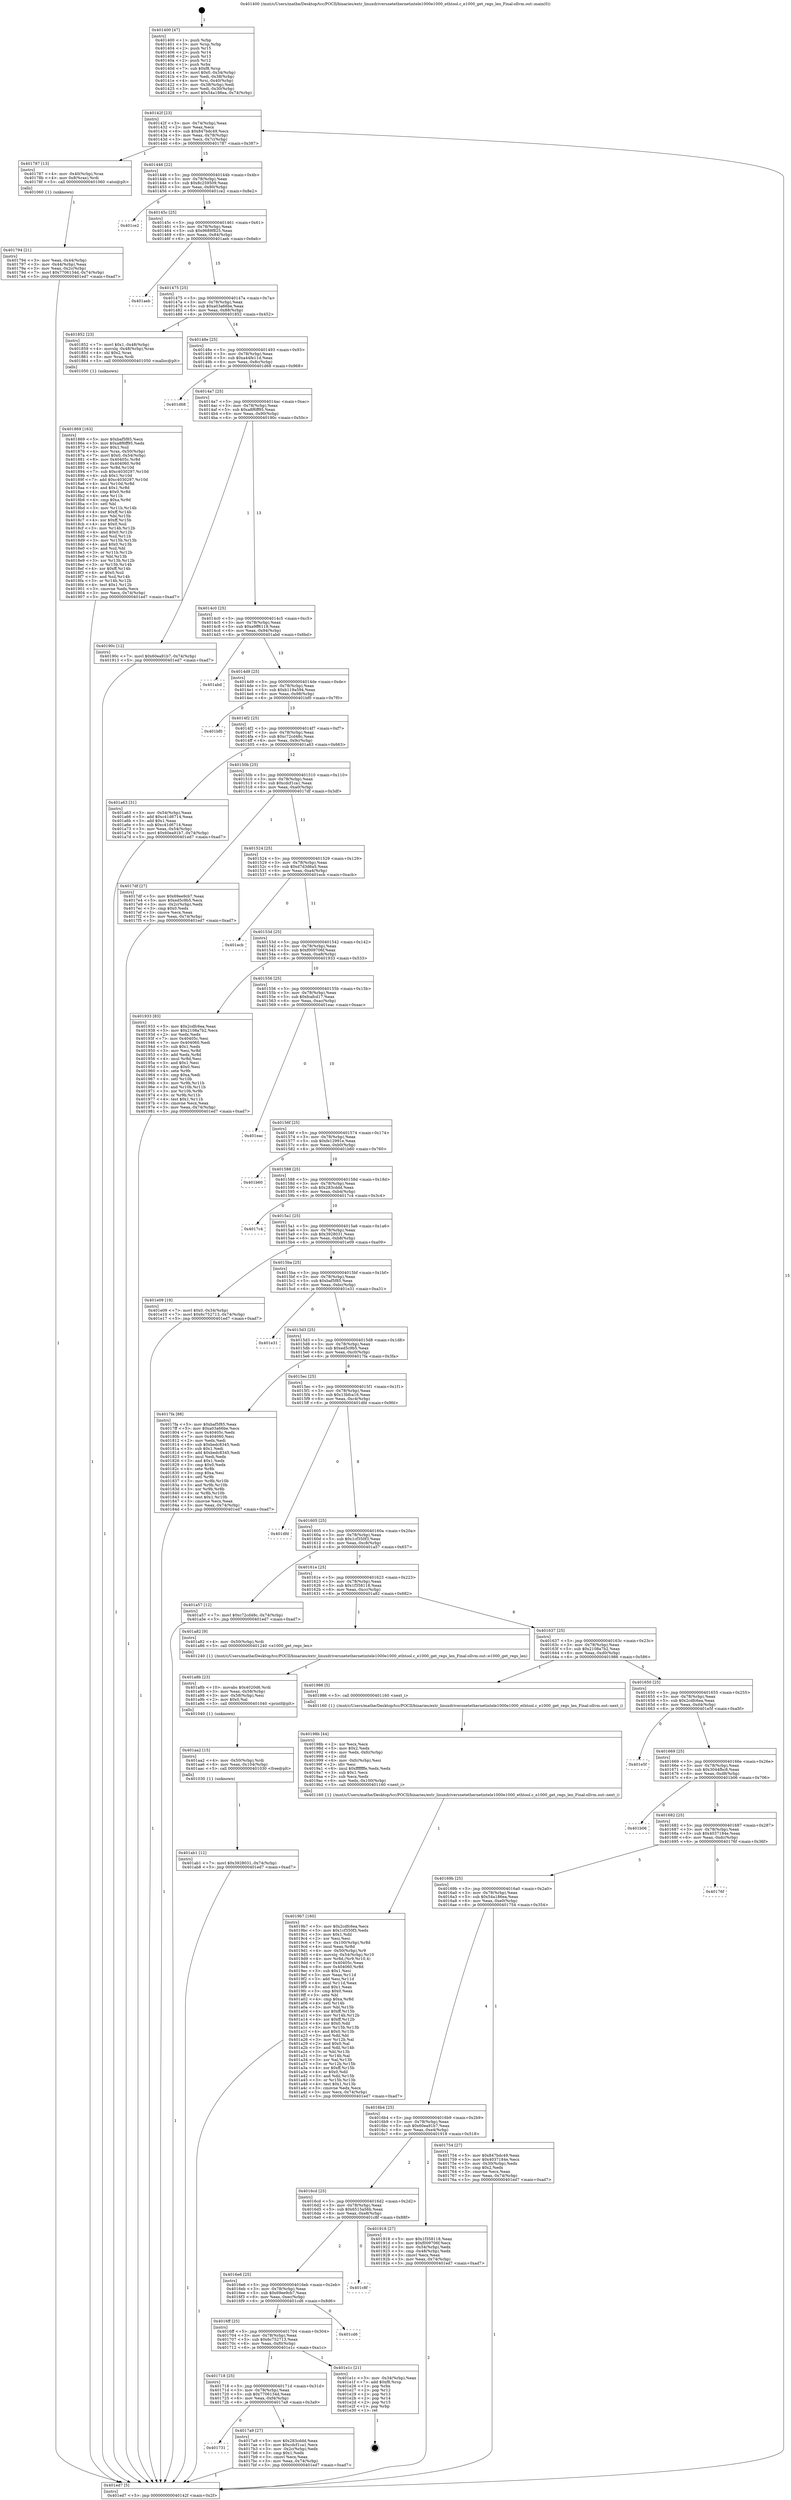 digraph "0x401400" {
  label = "0x401400 (/mnt/c/Users/mathe/Desktop/tcc/POCII/binaries/extr_linuxdriversnetethernetintele1000e1000_ethtool.c_e1000_get_regs_len_Final-ollvm.out::main(0))"
  labelloc = "t"
  node[shape=record]

  Entry [label="",width=0.3,height=0.3,shape=circle,fillcolor=black,style=filled]
  "0x40142f" [label="{
     0x40142f [23]\l
     | [instrs]\l
     &nbsp;&nbsp;0x40142f \<+3\>: mov -0x74(%rbp),%eax\l
     &nbsp;&nbsp;0x401432 \<+2\>: mov %eax,%ecx\l
     &nbsp;&nbsp;0x401434 \<+6\>: sub $0x847bdc49,%ecx\l
     &nbsp;&nbsp;0x40143a \<+3\>: mov %eax,-0x78(%rbp)\l
     &nbsp;&nbsp;0x40143d \<+3\>: mov %ecx,-0x7c(%rbp)\l
     &nbsp;&nbsp;0x401440 \<+6\>: je 0000000000401787 \<main+0x387\>\l
  }"]
  "0x401787" [label="{
     0x401787 [13]\l
     | [instrs]\l
     &nbsp;&nbsp;0x401787 \<+4\>: mov -0x40(%rbp),%rax\l
     &nbsp;&nbsp;0x40178b \<+4\>: mov 0x8(%rax),%rdi\l
     &nbsp;&nbsp;0x40178f \<+5\>: call 0000000000401060 \<atoi@plt\>\l
     | [calls]\l
     &nbsp;&nbsp;0x401060 \{1\} (unknown)\l
  }"]
  "0x401446" [label="{
     0x401446 [22]\l
     | [instrs]\l
     &nbsp;&nbsp;0x401446 \<+5\>: jmp 000000000040144b \<main+0x4b\>\l
     &nbsp;&nbsp;0x40144b \<+3\>: mov -0x78(%rbp),%eax\l
     &nbsp;&nbsp;0x40144e \<+5\>: sub $0x8c259509,%eax\l
     &nbsp;&nbsp;0x401453 \<+3\>: mov %eax,-0x80(%rbp)\l
     &nbsp;&nbsp;0x401456 \<+6\>: je 0000000000401ce2 \<main+0x8e2\>\l
  }"]
  Exit [label="",width=0.3,height=0.3,shape=circle,fillcolor=black,style=filled,peripheries=2]
  "0x401ce2" [label="{
     0x401ce2\l
  }", style=dashed]
  "0x40145c" [label="{
     0x40145c [25]\l
     | [instrs]\l
     &nbsp;&nbsp;0x40145c \<+5\>: jmp 0000000000401461 \<main+0x61\>\l
     &nbsp;&nbsp;0x401461 \<+3\>: mov -0x78(%rbp),%eax\l
     &nbsp;&nbsp;0x401464 \<+5\>: sub $0x9689f825,%eax\l
     &nbsp;&nbsp;0x401469 \<+6\>: mov %eax,-0x84(%rbp)\l
     &nbsp;&nbsp;0x40146f \<+6\>: je 0000000000401aeb \<main+0x6eb\>\l
  }"]
  "0x401ab1" [label="{
     0x401ab1 [12]\l
     | [instrs]\l
     &nbsp;&nbsp;0x401ab1 \<+7\>: movl $0x3928031,-0x74(%rbp)\l
     &nbsp;&nbsp;0x401ab8 \<+5\>: jmp 0000000000401ed7 \<main+0xad7\>\l
  }"]
  "0x401aeb" [label="{
     0x401aeb\l
  }", style=dashed]
  "0x401475" [label="{
     0x401475 [25]\l
     | [instrs]\l
     &nbsp;&nbsp;0x401475 \<+5\>: jmp 000000000040147a \<main+0x7a\>\l
     &nbsp;&nbsp;0x40147a \<+3\>: mov -0x78(%rbp),%eax\l
     &nbsp;&nbsp;0x40147d \<+5\>: sub $0xa03a66be,%eax\l
     &nbsp;&nbsp;0x401482 \<+6\>: mov %eax,-0x88(%rbp)\l
     &nbsp;&nbsp;0x401488 \<+6\>: je 0000000000401852 \<main+0x452\>\l
  }"]
  "0x401aa2" [label="{
     0x401aa2 [15]\l
     | [instrs]\l
     &nbsp;&nbsp;0x401aa2 \<+4\>: mov -0x50(%rbp),%rdi\l
     &nbsp;&nbsp;0x401aa6 \<+6\>: mov %eax,-0x104(%rbp)\l
     &nbsp;&nbsp;0x401aac \<+5\>: call 0000000000401030 \<free@plt\>\l
     | [calls]\l
     &nbsp;&nbsp;0x401030 \{1\} (unknown)\l
  }"]
  "0x401852" [label="{
     0x401852 [23]\l
     | [instrs]\l
     &nbsp;&nbsp;0x401852 \<+7\>: movl $0x1,-0x48(%rbp)\l
     &nbsp;&nbsp;0x401859 \<+4\>: movslq -0x48(%rbp),%rax\l
     &nbsp;&nbsp;0x40185d \<+4\>: shl $0x2,%rax\l
     &nbsp;&nbsp;0x401861 \<+3\>: mov %rax,%rdi\l
     &nbsp;&nbsp;0x401864 \<+5\>: call 0000000000401050 \<malloc@plt\>\l
     | [calls]\l
     &nbsp;&nbsp;0x401050 \{1\} (unknown)\l
  }"]
  "0x40148e" [label="{
     0x40148e [25]\l
     | [instrs]\l
     &nbsp;&nbsp;0x40148e \<+5\>: jmp 0000000000401493 \<main+0x93\>\l
     &nbsp;&nbsp;0x401493 \<+3\>: mov -0x78(%rbp),%eax\l
     &nbsp;&nbsp;0x401496 \<+5\>: sub $0xa44fe11d,%eax\l
     &nbsp;&nbsp;0x40149b \<+6\>: mov %eax,-0x8c(%rbp)\l
     &nbsp;&nbsp;0x4014a1 \<+6\>: je 0000000000401d68 \<main+0x968\>\l
  }"]
  "0x401a8b" [label="{
     0x401a8b [23]\l
     | [instrs]\l
     &nbsp;&nbsp;0x401a8b \<+10\>: movabs $0x4020d6,%rdi\l
     &nbsp;&nbsp;0x401a95 \<+3\>: mov %eax,-0x58(%rbp)\l
     &nbsp;&nbsp;0x401a98 \<+3\>: mov -0x58(%rbp),%esi\l
     &nbsp;&nbsp;0x401a9b \<+2\>: mov $0x0,%al\l
     &nbsp;&nbsp;0x401a9d \<+5\>: call 0000000000401040 \<printf@plt\>\l
     | [calls]\l
     &nbsp;&nbsp;0x401040 \{1\} (unknown)\l
  }"]
  "0x401d68" [label="{
     0x401d68\l
  }", style=dashed]
  "0x4014a7" [label="{
     0x4014a7 [25]\l
     | [instrs]\l
     &nbsp;&nbsp;0x4014a7 \<+5\>: jmp 00000000004014ac \<main+0xac\>\l
     &nbsp;&nbsp;0x4014ac \<+3\>: mov -0x78(%rbp),%eax\l
     &nbsp;&nbsp;0x4014af \<+5\>: sub $0xa8f6ff95,%eax\l
     &nbsp;&nbsp;0x4014b4 \<+6\>: mov %eax,-0x90(%rbp)\l
     &nbsp;&nbsp;0x4014ba \<+6\>: je 000000000040190c \<main+0x50c\>\l
  }"]
  "0x4019b7" [label="{
     0x4019b7 [160]\l
     | [instrs]\l
     &nbsp;&nbsp;0x4019b7 \<+5\>: mov $0x2cdfc6ea,%ecx\l
     &nbsp;&nbsp;0x4019bc \<+5\>: mov $0x1cf350f3,%edx\l
     &nbsp;&nbsp;0x4019c1 \<+3\>: mov $0x1,%dil\l
     &nbsp;&nbsp;0x4019c4 \<+2\>: xor %esi,%esi\l
     &nbsp;&nbsp;0x4019c6 \<+7\>: mov -0x100(%rbp),%r8d\l
     &nbsp;&nbsp;0x4019cd \<+4\>: imul %eax,%r8d\l
     &nbsp;&nbsp;0x4019d1 \<+4\>: mov -0x50(%rbp),%r9\l
     &nbsp;&nbsp;0x4019d5 \<+4\>: movslq -0x54(%rbp),%r10\l
     &nbsp;&nbsp;0x4019d9 \<+4\>: mov %r8d,(%r9,%r10,4)\l
     &nbsp;&nbsp;0x4019dd \<+7\>: mov 0x40405c,%eax\l
     &nbsp;&nbsp;0x4019e4 \<+8\>: mov 0x404060,%r8d\l
     &nbsp;&nbsp;0x4019ec \<+3\>: sub $0x1,%esi\l
     &nbsp;&nbsp;0x4019ef \<+3\>: mov %eax,%r11d\l
     &nbsp;&nbsp;0x4019f2 \<+3\>: add %esi,%r11d\l
     &nbsp;&nbsp;0x4019f5 \<+4\>: imul %r11d,%eax\l
     &nbsp;&nbsp;0x4019f9 \<+3\>: and $0x1,%eax\l
     &nbsp;&nbsp;0x4019fc \<+3\>: cmp $0x0,%eax\l
     &nbsp;&nbsp;0x4019ff \<+3\>: sete %bl\l
     &nbsp;&nbsp;0x401a02 \<+4\>: cmp $0xa,%r8d\l
     &nbsp;&nbsp;0x401a06 \<+4\>: setl %r14b\l
     &nbsp;&nbsp;0x401a0a \<+3\>: mov %bl,%r15b\l
     &nbsp;&nbsp;0x401a0d \<+4\>: xor $0xff,%r15b\l
     &nbsp;&nbsp;0x401a11 \<+3\>: mov %r14b,%r12b\l
     &nbsp;&nbsp;0x401a14 \<+4\>: xor $0xff,%r12b\l
     &nbsp;&nbsp;0x401a18 \<+4\>: xor $0x0,%dil\l
     &nbsp;&nbsp;0x401a1c \<+3\>: mov %r15b,%r13b\l
     &nbsp;&nbsp;0x401a1f \<+4\>: and $0x0,%r13b\l
     &nbsp;&nbsp;0x401a23 \<+3\>: and %dil,%bl\l
     &nbsp;&nbsp;0x401a26 \<+3\>: mov %r12b,%al\l
     &nbsp;&nbsp;0x401a29 \<+2\>: and $0x0,%al\l
     &nbsp;&nbsp;0x401a2b \<+3\>: and %dil,%r14b\l
     &nbsp;&nbsp;0x401a2e \<+3\>: or %bl,%r13b\l
     &nbsp;&nbsp;0x401a31 \<+3\>: or %r14b,%al\l
     &nbsp;&nbsp;0x401a34 \<+3\>: xor %al,%r13b\l
     &nbsp;&nbsp;0x401a37 \<+3\>: or %r12b,%r15b\l
     &nbsp;&nbsp;0x401a3a \<+4\>: xor $0xff,%r15b\l
     &nbsp;&nbsp;0x401a3e \<+4\>: or $0x0,%dil\l
     &nbsp;&nbsp;0x401a42 \<+3\>: and %dil,%r15b\l
     &nbsp;&nbsp;0x401a45 \<+3\>: or %r15b,%r13b\l
     &nbsp;&nbsp;0x401a48 \<+4\>: test $0x1,%r13b\l
     &nbsp;&nbsp;0x401a4c \<+3\>: cmovne %edx,%ecx\l
     &nbsp;&nbsp;0x401a4f \<+3\>: mov %ecx,-0x74(%rbp)\l
     &nbsp;&nbsp;0x401a52 \<+5\>: jmp 0000000000401ed7 \<main+0xad7\>\l
  }"]
  "0x40190c" [label="{
     0x40190c [12]\l
     | [instrs]\l
     &nbsp;&nbsp;0x40190c \<+7\>: movl $0x60ea91b7,-0x74(%rbp)\l
     &nbsp;&nbsp;0x401913 \<+5\>: jmp 0000000000401ed7 \<main+0xad7\>\l
  }"]
  "0x4014c0" [label="{
     0x4014c0 [25]\l
     | [instrs]\l
     &nbsp;&nbsp;0x4014c0 \<+5\>: jmp 00000000004014c5 \<main+0xc5\>\l
     &nbsp;&nbsp;0x4014c5 \<+3\>: mov -0x78(%rbp),%eax\l
     &nbsp;&nbsp;0x4014c8 \<+5\>: sub $0xa9ff6118,%eax\l
     &nbsp;&nbsp;0x4014cd \<+6\>: mov %eax,-0x94(%rbp)\l
     &nbsp;&nbsp;0x4014d3 \<+6\>: je 0000000000401abd \<main+0x6bd\>\l
  }"]
  "0x40198b" [label="{
     0x40198b [44]\l
     | [instrs]\l
     &nbsp;&nbsp;0x40198b \<+2\>: xor %ecx,%ecx\l
     &nbsp;&nbsp;0x40198d \<+5\>: mov $0x2,%edx\l
     &nbsp;&nbsp;0x401992 \<+6\>: mov %edx,-0xfc(%rbp)\l
     &nbsp;&nbsp;0x401998 \<+1\>: cltd\l
     &nbsp;&nbsp;0x401999 \<+6\>: mov -0xfc(%rbp),%esi\l
     &nbsp;&nbsp;0x40199f \<+2\>: idiv %esi\l
     &nbsp;&nbsp;0x4019a1 \<+6\>: imul $0xfffffffe,%edx,%edx\l
     &nbsp;&nbsp;0x4019a7 \<+3\>: sub $0x1,%ecx\l
     &nbsp;&nbsp;0x4019aa \<+2\>: sub %ecx,%edx\l
     &nbsp;&nbsp;0x4019ac \<+6\>: mov %edx,-0x100(%rbp)\l
     &nbsp;&nbsp;0x4019b2 \<+5\>: call 0000000000401160 \<next_i\>\l
     | [calls]\l
     &nbsp;&nbsp;0x401160 \{1\} (/mnt/c/Users/mathe/Desktop/tcc/POCII/binaries/extr_linuxdriversnetethernetintele1000e1000_ethtool.c_e1000_get_regs_len_Final-ollvm.out::next_i)\l
  }"]
  "0x401abd" [label="{
     0x401abd\l
  }", style=dashed]
  "0x4014d9" [label="{
     0x4014d9 [25]\l
     | [instrs]\l
     &nbsp;&nbsp;0x4014d9 \<+5\>: jmp 00000000004014de \<main+0xde\>\l
     &nbsp;&nbsp;0x4014de \<+3\>: mov -0x78(%rbp),%eax\l
     &nbsp;&nbsp;0x4014e1 \<+5\>: sub $0xb119a594,%eax\l
     &nbsp;&nbsp;0x4014e6 \<+6\>: mov %eax,-0x98(%rbp)\l
     &nbsp;&nbsp;0x4014ec \<+6\>: je 0000000000401bf0 \<main+0x7f0\>\l
  }"]
  "0x401869" [label="{
     0x401869 [163]\l
     | [instrs]\l
     &nbsp;&nbsp;0x401869 \<+5\>: mov $0xbaf5f85,%ecx\l
     &nbsp;&nbsp;0x40186e \<+5\>: mov $0xa8f6ff95,%edx\l
     &nbsp;&nbsp;0x401873 \<+3\>: mov $0x1,%sil\l
     &nbsp;&nbsp;0x401876 \<+4\>: mov %rax,-0x50(%rbp)\l
     &nbsp;&nbsp;0x40187a \<+7\>: movl $0x0,-0x54(%rbp)\l
     &nbsp;&nbsp;0x401881 \<+8\>: mov 0x40405c,%r8d\l
     &nbsp;&nbsp;0x401889 \<+8\>: mov 0x404060,%r9d\l
     &nbsp;&nbsp;0x401891 \<+3\>: mov %r8d,%r10d\l
     &nbsp;&nbsp;0x401894 \<+7\>: sub $0xc4030297,%r10d\l
     &nbsp;&nbsp;0x40189b \<+4\>: sub $0x1,%r10d\l
     &nbsp;&nbsp;0x40189f \<+7\>: add $0xc4030297,%r10d\l
     &nbsp;&nbsp;0x4018a6 \<+4\>: imul %r10d,%r8d\l
     &nbsp;&nbsp;0x4018aa \<+4\>: and $0x1,%r8d\l
     &nbsp;&nbsp;0x4018ae \<+4\>: cmp $0x0,%r8d\l
     &nbsp;&nbsp;0x4018b2 \<+4\>: sete %r11b\l
     &nbsp;&nbsp;0x4018b6 \<+4\>: cmp $0xa,%r9d\l
     &nbsp;&nbsp;0x4018ba \<+3\>: setl %bl\l
     &nbsp;&nbsp;0x4018bd \<+3\>: mov %r11b,%r14b\l
     &nbsp;&nbsp;0x4018c0 \<+4\>: xor $0xff,%r14b\l
     &nbsp;&nbsp;0x4018c4 \<+3\>: mov %bl,%r15b\l
     &nbsp;&nbsp;0x4018c7 \<+4\>: xor $0xff,%r15b\l
     &nbsp;&nbsp;0x4018cb \<+4\>: xor $0x0,%sil\l
     &nbsp;&nbsp;0x4018cf \<+3\>: mov %r14b,%r12b\l
     &nbsp;&nbsp;0x4018d2 \<+4\>: and $0x0,%r12b\l
     &nbsp;&nbsp;0x4018d6 \<+3\>: and %sil,%r11b\l
     &nbsp;&nbsp;0x4018d9 \<+3\>: mov %r15b,%r13b\l
     &nbsp;&nbsp;0x4018dc \<+4\>: and $0x0,%r13b\l
     &nbsp;&nbsp;0x4018e0 \<+3\>: and %sil,%bl\l
     &nbsp;&nbsp;0x4018e3 \<+3\>: or %r11b,%r12b\l
     &nbsp;&nbsp;0x4018e6 \<+3\>: or %bl,%r13b\l
     &nbsp;&nbsp;0x4018e9 \<+3\>: xor %r13b,%r12b\l
     &nbsp;&nbsp;0x4018ec \<+3\>: or %r15b,%r14b\l
     &nbsp;&nbsp;0x4018ef \<+4\>: xor $0xff,%r14b\l
     &nbsp;&nbsp;0x4018f3 \<+4\>: or $0x0,%sil\l
     &nbsp;&nbsp;0x4018f7 \<+3\>: and %sil,%r14b\l
     &nbsp;&nbsp;0x4018fa \<+3\>: or %r14b,%r12b\l
     &nbsp;&nbsp;0x4018fd \<+4\>: test $0x1,%r12b\l
     &nbsp;&nbsp;0x401901 \<+3\>: cmovne %edx,%ecx\l
     &nbsp;&nbsp;0x401904 \<+3\>: mov %ecx,-0x74(%rbp)\l
     &nbsp;&nbsp;0x401907 \<+5\>: jmp 0000000000401ed7 \<main+0xad7\>\l
  }"]
  "0x401bf0" [label="{
     0x401bf0\l
  }", style=dashed]
  "0x4014f2" [label="{
     0x4014f2 [25]\l
     | [instrs]\l
     &nbsp;&nbsp;0x4014f2 \<+5\>: jmp 00000000004014f7 \<main+0xf7\>\l
     &nbsp;&nbsp;0x4014f7 \<+3\>: mov -0x78(%rbp),%eax\l
     &nbsp;&nbsp;0x4014fa \<+5\>: sub $0xc72cd48c,%eax\l
     &nbsp;&nbsp;0x4014ff \<+6\>: mov %eax,-0x9c(%rbp)\l
     &nbsp;&nbsp;0x401505 \<+6\>: je 0000000000401a63 \<main+0x663\>\l
  }"]
  "0x401731" [label="{
     0x401731\l
  }", style=dashed]
  "0x401a63" [label="{
     0x401a63 [31]\l
     | [instrs]\l
     &nbsp;&nbsp;0x401a63 \<+3\>: mov -0x54(%rbp),%eax\l
     &nbsp;&nbsp;0x401a66 \<+5\>: add $0xc41d6714,%eax\l
     &nbsp;&nbsp;0x401a6b \<+3\>: add $0x1,%eax\l
     &nbsp;&nbsp;0x401a6e \<+5\>: sub $0xc41d6714,%eax\l
     &nbsp;&nbsp;0x401a73 \<+3\>: mov %eax,-0x54(%rbp)\l
     &nbsp;&nbsp;0x401a76 \<+7\>: movl $0x60ea91b7,-0x74(%rbp)\l
     &nbsp;&nbsp;0x401a7d \<+5\>: jmp 0000000000401ed7 \<main+0xad7\>\l
  }"]
  "0x40150b" [label="{
     0x40150b [25]\l
     | [instrs]\l
     &nbsp;&nbsp;0x40150b \<+5\>: jmp 0000000000401510 \<main+0x110\>\l
     &nbsp;&nbsp;0x401510 \<+3\>: mov -0x78(%rbp),%eax\l
     &nbsp;&nbsp;0x401513 \<+5\>: sub $0xcdcf1ca1,%eax\l
     &nbsp;&nbsp;0x401518 \<+6\>: mov %eax,-0xa0(%rbp)\l
     &nbsp;&nbsp;0x40151e \<+6\>: je 00000000004017df \<main+0x3df\>\l
  }"]
  "0x4017a9" [label="{
     0x4017a9 [27]\l
     | [instrs]\l
     &nbsp;&nbsp;0x4017a9 \<+5\>: mov $0x283cddd,%eax\l
     &nbsp;&nbsp;0x4017ae \<+5\>: mov $0xcdcf1ca1,%ecx\l
     &nbsp;&nbsp;0x4017b3 \<+3\>: mov -0x2c(%rbp),%edx\l
     &nbsp;&nbsp;0x4017b6 \<+3\>: cmp $0x1,%edx\l
     &nbsp;&nbsp;0x4017b9 \<+3\>: cmovl %ecx,%eax\l
     &nbsp;&nbsp;0x4017bc \<+3\>: mov %eax,-0x74(%rbp)\l
     &nbsp;&nbsp;0x4017bf \<+5\>: jmp 0000000000401ed7 \<main+0xad7\>\l
  }"]
  "0x4017df" [label="{
     0x4017df [27]\l
     | [instrs]\l
     &nbsp;&nbsp;0x4017df \<+5\>: mov $0x69ee9cb7,%eax\l
     &nbsp;&nbsp;0x4017e4 \<+5\>: mov $0xed5c9b5,%ecx\l
     &nbsp;&nbsp;0x4017e9 \<+3\>: mov -0x2c(%rbp),%edx\l
     &nbsp;&nbsp;0x4017ec \<+3\>: cmp $0x0,%edx\l
     &nbsp;&nbsp;0x4017ef \<+3\>: cmove %ecx,%eax\l
     &nbsp;&nbsp;0x4017f2 \<+3\>: mov %eax,-0x74(%rbp)\l
     &nbsp;&nbsp;0x4017f5 \<+5\>: jmp 0000000000401ed7 \<main+0xad7\>\l
  }"]
  "0x401524" [label="{
     0x401524 [25]\l
     | [instrs]\l
     &nbsp;&nbsp;0x401524 \<+5\>: jmp 0000000000401529 \<main+0x129\>\l
     &nbsp;&nbsp;0x401529 \<+3\>: mov -0x78(%rbp),%eax\l
     &nbsp;&nbsp;0x40152c \<+5\>: sub $0xd7d3d6a5,%eax\l
     &nbsp;&nbsp;0x401531 \<+6\>: mov %eax,-0xa4(%rbp)\l
     &nbsp;&nbsp;0x401537 \<+6\>: je 0000000000401ecb \<main+0xacb\>\l
  }"]
  "0x401718" [label="{
     0x401718 [25]\l
     | [instrs]\l
     &nbsp;&nbsp;0x401718 \<+5\>: jmp 000000000040171d \<main+0x31d\>\l
     &nbsp;&nbsp;0x40171d \<+3\>: mov -0x78(%rbp),%eax\l
     &nbsp;&nbsp;0x401720 \<+5\>: sub $0x7706134d,%eax\l
     &nbsp;&nbsp;0x401725 \<+6\>: mov %eax,-0xf4(%rbp)\l
     &nbsp;&nbsp;0x40172b \<+6\>: je 00000000004017a9 \<main+0x3a9\>\l
  }"]
  "0x401ecb" [label="{
     0x401ecb\l
  }", style=dashed]
  "0x40153d" [label="{
     0x40153d [25]\l
     | [instrs]\l
     &nbsp;&nbsp;0x40153d \<+5\>: jmp 0000000000401542 \<main+0x142\>\l
     &nbsp;&nbsp;0x401542 \<+3\>: mov -0x78(%rbp),%eax\l
     &nbsp;&nbsp;0x401545 \<+5\>: sub $0xf009706f,%eax\l
     &nbsp;&nbsp;0x40154a \<+6\>: mov %eax,-0xa8(%rbp)\l
     &nbsp;&nbsp;0x401550 \<+6\>: je 0000000000401933 \<main+0x533\>\l
  }"]
  "0x401e1c" [label="{
     0x401e1c [21]\l
     | [instrs]\l
     &nbsp;&nbsp;0x401e1c \<+3\>: mov -0x34(%rbp),%eax\l
     &nbsp;&nbsp;0x401e1f \<+7\>: add $0xf8,%rsp\l
     &nbsp;&nbsp;0x401e26 \<+1\>: pop %rbx\l
     &nbsp;&nbsp;0x401e27 \<+2\>: pop %r12\l
     &nbsp;&nbsp;0x401e29 \<+2\>: pop %r13\l
     &nbsp;&nbsp;0x401e2b \<+2\>: pop %r14\l
     &nbsp;&nbsp;0x401e2d \<+2\>: pop %r15\l
     &nbsp;&nbsp;0x401e2f \<+1\>: pop %rbp\l
     &nbsp;&nbsp;0x401e30 \<+1\>: ret\l
  }"]
  "0x401933" [label="{
     0x401933 [83]\l
     | [instrs]\l
     &nbsp;&nbsp;0x401933 \<+5\>: mov $0x2cdfc6ea,%eax\l
     &nbsp;&nbsp;0x401938 \<+5\>: mov $0x2108a7b2,%ecx\l
     &nbsp;&nbsp;0x40193d \<+2\>: xor %edx,%edx\l
     &nbsp;&nbsp;0x40193f \<+7\>: mov 0x40405c,%esi\l
     &nbsp;&nbsp;0x401946 \<+7\>: mov 0x404060,%edi\l
     &nbsp;&nbsp;0x40194d \<+3\>: sub $0x1,%edx\l
     &nbsp;&nbsp;0x401950 \<+3\>: mov %esi,%r8d\l
     &nbsp;&nbsp;0x401953 \<+3\>: add %edx,%r8d\l
     &nbsp;&nbsp;0x401956 \<+4\>: imul %r8d,%esi\l
     &nbsp;&nbsp;0x40195a \<+3\>: and $0x1,%esi\l
     &nbsp;&nbsp;0x40195d \<+3\>: cmp $0x0,%esi\l
     &nbsp;&nbsp;0x401960 \<+4\>: sete %r9b\l
     &nbsp;&nbsp;0x401964 \<+3\>: cmp $0xa,%edi\l
     &nbsp;&nbsp;0x401967 \<+4\>: setl %r10b\l
     &nbsp;&nbsp;0x40196b \<+3\>: mov %r9b,%r11b\l
     &nbsp;&nbsp;0x40196e \<+3\>: and %r10b,%r11b\l
     &nbsp;&nbsp;0x401971 \<+3\>: xor %r10b,%r9b\l
     &nbsp;&nbsp;0x401974 \<+3\>: or %r9b,%r11b\l
     &nbsp;&nbsp;0x401977 \<+4\>: test $0x1,%r11b\l
     &nbsp;&nbsp;0x40197b \<+3\>: cmovne %ecx,%eax\l
     &nbsp;&nbsp;0x40197e \<+3\>: mov %eax,-0x74(%rbp)\l
     &nbsp;&nbsp;0x401981 \<+5\>: jmp 0000000000401ed7 \<main+0xad7\>\l
  }"]
  "0x401556" [label="{
     0x401556 [25]\l
     | [instrs]\l
     &nbsp;&nbsp;0x401556 \<+5\>: jmp 000000000040155b \<main+0x15b\>\l
     &nbsp;&nbsp;0x40155b \<+3\>: mov -0x78(%rbp),%eax\l
     &nbsp;&nbsp;0x40155e \<+5\>: sub $0xfcafcd17,%eax\l
     &nbsp;&nbsp;0x401563 \<+6\>: mov %eax,-0xac(%rbp)\l
     &nbsp;&nbsp;0x401569 \<+6\>: je 0000000000401eac \<main+0xaac\>\l
  }"]
  "0x4016ff" [label="{
     0x4016ff [25]\l
     | [instrs]\l
     &nbsp;&nbsp;0x4016ff \<+5\>: jmp 0000000000401704 \<main+0x304\>\l
     &nbsp;&nbsp;0x401704 \<+3\>: mov -0x78(%rbp),%eax\l
     &nbsp;&nbsp;0x401707 \<+5\>: sub $0x6c752713,%eax\l
     &nbsp;&nbsp;0x40170c \<+6\>: mov %eax,-0xf0(%rbp)\l
     &nbsp;&nbsp;0x401712 \<+6\>: je 0000000000401e1c \<main+0xa1c\>\l
  }"]
  "0x401eac" [label="{
     0x401eac\l
  }", style=dashed]
  "0x40156f" [label="{
     0x40156f [25]\l
     | [instrs]\l
     &nbsp;&nbsp;0x40156f \<+5\>: jmp 0000000000401574 \<main+0x174\>\l
     &nbsp;&nbsp;0x401574 \<+3\>: mov -0x78(%rbp),%eax\l
     &nbsp;&nbsp;0x401577 \<+5\>: sub $0xfe12991e,%eax\l
     &nbsp;&nbsp;0x40157c \<+6\>: mov %eax,-0xb0(%rbp)\l
     &nbsp;&nbsp;0x401582 \<+6\>: je 0000000000401b60 \<main+0x760\>\l
  }"]
  "0x401cd6" [label="{
     0x401cd6\l
  }", style=dashed]
  "0x401b60" [label="{
     0x401b60\l
  }", style=dashed]
  "0x401588" [label="{
     0x401588 [25]\l
     | [instrs]\l
     &nbsp;&nbsp;0x401588 \<+5\>: jmp 000000000040158d \<main+0x18d\>\l
     &nbsp;&nbsp;0x40158d \<+3\>: mov -0x78(%rbp),%eax\l
     &nbsp;&nbsp;0x401590 \<+5\>: sub $0x283cddd,%eax\l
     &nbsp;&nbsp;0x401595 \<+6\>: mov %eax,-0xb4(%rbp)\l
     &nbsp;&nbsp;0x40159b \<+6\>: je 00000000004017c4 \<main+0x3c4\>\l
  }"]
  "0x4016e6" [label="{
     0x4016e6 [25]\l
     | [instrs]\l
     &nbsp;&nbsp;0x4016e6 \<+5\>: jmp 00000000004016eb \<main+0x2eb\>\l
     &nbsp;&nbsp;0x4016eb \<+3\>: mov -0x78(%rbp),%eax\l
     &nbsp;&nbsp;0x4016ee \<+5\>: sub $0x69ee9cb7,%eax\l
     &nbsp;&nbsp;0x4016f3 \<+6\>: mov %eax,-0xec(%rbp)\l
     &nbsp;&nbsp;0x4016f9 \<+6\>: je 0000000000401cd6 \<main+0x8d6\>\l
  }"]
  "0x4017c4" [label="{
     0x4017c4\l
  }", style=dashed]
  "0x4015a1" [label="{
     0x4015a1 [25]\l
     | [instrs]\l
     &nbsp;&nbsp;0x4015a1 \<+5\>: jmp 00000000004015a6 \<main+0x1a6\>\l
     &nbsp;&nbsp;0x4015a6 \<+3\>: mov -0x78(%rbp),%eax\l
     &nbsp;&nbsp;0x4015a9 \<+5\>: sub $0x3928031,%eax\l
     &nbsp;&nbsp;0x4015ae \<+6\>: mov %eax,-0xb8(%rbp)\l
     &nbsp;&nbsp;0x4015b4 \<+6\>: je 0000000000401e09 \<main+0xa09\>\l
  }"]
  "0x401c8f" [label="{
     0x401c8f\l
  }", style=dashed]
  "0x401e09" [label="{
     0x401e09 [19]\l
     | [instrs]\l
     &nbsp;&nbsp;0x401e09 \<+7\>: movl $0x0,-0x34(%rbp)\l
     &nbsp;&nbsp;0x401e10 \<+7\>: movl $0x6c752713,-0x74(%rbp)\l
     &nbsp;&nbsp;0x401e17 \<+5\>: jmp 0000000000401ed7 \<main+0xad7\>\l
  }"]
  "0x4015ba" [label="{
     0x4015ba [25]\l
     | [instrs]\l
     &nbsp;&nbsp;0x4015ba \<+5\>: jmp 00000000004015bf \<main+0x1bf\>\l
     &nbsp;&nbsp;0x4015bf \<+3\>: mov -0x78(%rbp),%eax\l
     &nbsp;&nbsp;0x4015c2 \<+5\>: sub $0xbaf5f85,%eax\l
     &nbsp;&nbsp;0x4015c7 \<+6\>: mov %eax,-0xbc(%rbp)\l
     &nbsp;&nbsp;0x4015cd \<+6\>: je 0000000000401e31 \<main+0xa31\>\l
  }"]
  "0x4016cd" [label="{
     0x4016cd [25]\l
     | [instrs]\l
     &nbsp;&nbsp;0x4016cd \<+5\>: jmp 00000000004016d2 \<main+0x2d2\>\l
     &nbsp;&nbsp;0x4016d2 \<+3\>: mov -0x78(%rbp),%eax\l
     &nbsp;&nbsp;0x4016d5 \<+5\>: sub $0x6515a56b,%eax\l
     &nbsp;&nbsp;0x4016da \<+6\>: mov %eax,-0xe8(%rbp)\l
     &nbsp;&nbsp;0x4016e0 \<+6\>: je 0000000000401c8f \<main+0x88f\>\l
  }"]
  "0x401e31" [label="{
     0x401e31\l
  }", style=dashed]
  "0x4015d3" [label="{
     0x4015d3 [25]\l
     | [instrs]\l
     &nbsp;&nbsp;0x4015d3 \<+5\>: jmp 00000000004015d8 \<main+0x1d8\>\l
     &nbsp;&nbsp;0x4015d8 \<+3\>: mov -0x78(%rbp),%eax\l
     &nbsp;&nbsp;0x4015db \<+5\>: sub $0xed5c9b5,%eax\l
     &nbsp;&nbsp;0x4015e0 \<+6\>: mov %eax,-0xc0(%rbp)\l
     &nbsp;&nbsp;0x4015e6 \<+6\>: je 00000000004017fa \<main+0x3fa\>\l
  }"]
  "0x401918" [label="{
     0x401918 [27]\l
     | [instrs]\l
     &nbsp;&nbsp;0x401918 \<+5\>: mov $0x1f358118,%eax\l
     &nbsp;&nbsp;0x40191d \<+5\>: mov $0xf009706f,%ecx\l
     &nbsp;&nbsp;0x401922 \<+3\>: mov -0x54(%rbp),%edx\l
     &nbsp;&nbsp;0x401925 \<+3\>: cmp -0x48(%rbp),%edx\l
     &nbsp;&nbsp;0x401928 \<+3\>: cmovl %ecx,%eax\l
     &nbsp;&nbsp;0x40192b \<+3\>: mov %eax,-0x74(%rbp)\l
     &nbsp;&nbsp;0x40192e \<+5\>: jmp 0000000000401ed7 \<main+0xad7\>\l
  }"]
  "0x4017fa" [label="{
     0x4017fa [88]\l
     | [instrs]\l
     &nbsp;&nbsp;0x4017fa \<+5\>: mov $0xbaf5f85,%eax\l
     &nbsp;&nbsp;0x4017ff \<+5\>: mov $0xa03a66be,%ecx\l
     &nbsp;&nbsp;0x401804 \<+7\>: mov 0x40405c,%edx\l
     &nbsp;&nbsp;0x40180b \<+7\>: mov 0x404060,%esi\l
     &nbsp;&nbsp;0x401812 \<+2\>: mov %edx,%edi\l
     &nbsp;&nbsp;0x401814 \<+6\>: sub $0xbedc8345,%edi\l
     &nbsp;&nbsp;0x40181a \<+3\>: sub $0x1,%edi\l
     &nbsp;&nbsp;0x40181d \<+6\>: add $0xbedc8345,%edi\l
     &nbsp;&nbsp;0x401823 \<+3\>: imul %edi,%edx\l
     &nbsp;&nbsp;0x401826 \<+3\>: and $0x1,%edx\l
     &nbsp;&nbsp;0x401829 \<+3\>: cmp $0x0,%edx\l
     &nbsp;&nbsp;0x40182c \<+4\>: sete %r8b\l
     &nbsp;&nbsp;0x401830 \<+3\>: cmp $0xa,%esi\l
     &nbsp;&nbsp;0x401833 \<+4\>: setl %r9b\l
     &nbsp;&nbsp;0x401837 \<+3\>: mov %r8b,%r10b\l
     &nbsp;&nbsp;0x40183a \<+3\>: and %r9b,%r10b\l
     &nbsp;&nbsp;0x40183d \<+3\>: xor %r9b,%r8b\l
     &nbsp;&nbsp;0x401840 \<+3\>: or %r8b,%r10b\l
     &nbsp;&nbsp;0x401843 \<+4\>: test $0x1,%r10b\l
     &nbsp;&nbsp;0x401847 \<+3\>: cmovne %ecx,%eax\l
     &nbsp;&nbsp;0x40184a \<+3\>: mov %eax,-0x74(%rbp)\l
     &nbsp;&nbsp;0x40184d \<+5\>: jmp 0000000000401ed7 \<main+0xad7\>\l
  }"]
  "0x4015ec" [label="{
     0x4015ec [25]\l
     | [instrs]\l
     &nbsp;&nbsp;0x4015ec \<+5\>: jmp 00000000004015f1 \<main+0x1f1\>\l
     &nbsp;&nbsp;0x4015f1 \<+3\>: mov -0x78(%rbp),%eax\l
     &nbsp;&nbsp;0x4015f4 \<+5\>: sub $0x13bfca16,%eax\l
     &nbsp;&nbsp;0x4015f9 \<+6\>: mov %eax,-0xc4(%rbp)\l
     &nbsp;&nbsp;0x4015ff \<+6\>: je 0000000000401dfd \<main+0x9fd\>\l
  }"]
  "0x401794" [label="{
     0x401794 [21]\l
     | [instrs]\l
     &nbsp;&nbsp;0x401794 \<+3\>: mov %eax,-0x44(%rbp)\l
     &nbsp;&nbsp;0x401797 \<+3\>: mov -0x44(%rbp),%eax\l
     &nbsp;&nbsp;0x40179a \<+3\>: mov %eax,-0x2c(%rbp)\l
     &nbsp;&nbsp;0x40179d \<+7\>: movl $0x7706134d,-0x74(%rbp)\l
     &nbsp;&nbsp;0x4017a4 \<+5\>: jmp 0000000000401ed7 \<main+0xad7\>\l
  }"]
  "0x401dfd" [label="{
     0x401dfd\l
  }", style=dashed]
  "0x401605" [label="{
     0x401605 [25]\l
     | [instrs]\l
     &nbsp;&nbsp;0x401605 \<+5\>: jmp 000000000040160a \<main+0x20a\>\l
     &nbsp;&nbsp;0x40160a \<+3\>: mov -0x78(%rbp),%eax\l
     &nbsp;&nbsp;0x40160d \<+5\>: sub $0x1cf350f3,%eax\l
     &nbsp;&nbsp;0x401612 \<+6\>: mov %eax,-0xc8(%rbp)\l
     &nbsp;&nbsp;0x401618 \<+6\>: je 0000000000401a57 \<main+0x657\>\l
  }"]
  "0x401400" [label="{
     0x401400 [47]\l
     | [instrs]\l
     &nbsp;&nbsp;0x401400 \<+1\>: push %rbp\l
     &nbsp;&nbsp;0x401401 \<+3\>: mov %rsp,%rbp\l
     &nbsp;&nbsp;0x401404 \<+2\>: push %r15\l
     &nbsp;&nbsp;0x401406 \<+2\>: push %r14\l
     &nbsp;&nbsp;0x401408 \<+2\>: push %r13\l
     &nbsp;&nbsp;0x40140a \<+2\>: push %r12\l
     &nbsp;&nbsp;0x40140c \<+1\>: push %rbx\l
     &nbsp;&nbsp;0x40140d \<+7\>: sub $0xf8,%rsp\l
     &nbsp;&nbsp;0x401414 \<+7\>: movl $0x0,-0x34(%rbp)\l
     &nbsp;&nbsp;0x40141b \<+3\>: mov %edi,-0x38(%rbp)\l
     &nbsp;&nbsp;0x40141e \<+4\>: mov %rsi,-0x40(%rbp)\l
     &nbsp;&nbsp;0x401422 \<+3\>: mov -0x38(%rbp),%edi\l
     &nbsp;&nbsp;0x401425 \<+3\>: mov %edi,-0x30(%rbp)\l
     &nbsp;&nbsp;0x401428 \<+7\>: movl $0x54a186ea,-0x74(%rbp)\l
  }"]
  "0x401a57" [label="{
     0x401a57 [12]\l
     | [instrs]\l
     &nbsp;&nbsp;0x401a57 \<+7\>: movl $0xc72cd48c,-0x74(%rbp)\l
     &nbsp;&nbsp;0x401a5e \<+5\>: jmp 0000000000401ed7 \<main+0xad7\>\l
  }"]
  "0x40161e" [label="{
     0x40161e [25]\l
     | [instrs]\l
     &nbsp;&nbsp;0x40161e \<+5\>: jmp 0000000000401623 \<main+0x223\>\l
     &nbsp;&nbsp;0x401623 \<+3\>: mov -0x78(%rbp),%eax\l
     &nbsp;&nbsp;0x401626 \<+5\>: sub $0x1f358118,%eax\l
     &nbsp;&nbsp;0x40162b \<+6\>: mov %eax,-0xcc(%rbp)\l
     &nbsp;&nbsp;0x401631 \<+6\>: je 0000000000401a82 \<main+0x682\>\l
  }"]
  "0x401ed7" [label="{
     0x401ed7 [5]\l
     | [instrs]\l
     &nbsp;&nbsp;0x401ed7 \<+5\>: jmp 000000000040142f \<main+0x2f\>\l
  }"]
  "0x401a82" [label="{
     0x401a82 [9]\l
     | [instrs]\l
     &nbsp;&nbsp;0x401a82 \<+4\>: mov -0x50(%rbp),%rdi\l
     &nbsp;&nbsp;0x401a86 \<+5\>: call 0000000000401240 \<e1000_get_regs_len\>\l
     | [calls]\l
     &nbsp;&nbsp;0x401240 \{1\} (/mnt/c/Users/mathe/Desktop/tcc/POCII/binaries/extr_linuxdriversnetethernetintele1000e1000_ethtool.c_e1000_get_regs_len_Final-ollvm.out::e1000_get_regs_len)\l
  }"]
  "0x401637" [label="{
     0x401637 [25]\l
     | [instrs]\l
     &nbsp;&nbsp;0x401637 \<+5\>: jmp 000000000040163c \<main+0x23c\>\l
     &nbsp;&nbsp;0x40163c \<+3\>: mov -0x78(%rbp),%eax\l
     &nbsp;&nbsp;0x40163f \<+5\>: sub $0x2108a7b2,%eax\l
     &nbsp;&nbsp;0x401644 \<+6\>: mov %eax,-0xd0(%rbp)\l
     &nbsp;&nbsp;0x40164a \<+6\>: je 0000000000401986 \<main+0x586\>\l
  }"]
  "0x4016b4" [label="{
     0x4016b4 [25]\l
     | [instrs]\l
     &nbsp;&nbsp;0x4016b4 \<+5\>: jmp 00000000004016b9 \<main+0x2b9\>\l
     &nbsp;&nbsp;0x4016b9 \<+3\>: mov -0x78(%rbp),%eax\l
     &nbsp;&nbsp;0x4016bc \<+5\>: sub $0x60ea91b7,%eax\l
     &nbsp;&nbsp;0x4016c1 \<+6\>: mov %eax,-0xe4(%rbp)\l
     &nbsp;&nbsp;0x4016c7 \<+6\>: je 0000000000401918 \<main+0x518\>\l
  }"]
  "0x401986" [label="{
     0x401986 [5]\l
     | [instrs]\l
     &nbsp;&nbsp;0x401986 \<+5\>: call 0000000000401160 \<next_i\>\l
     | [calls]\l
     &nbsp;&nbsp;0x401160 \{1\} (/mnt/c/Users/mathe/Desktop/tcc/POCII/binaries/extr_linuxdriversnetethernetintele1000e1000_ethtool.c_e1000_get_regs_len_Final-ollvm.out::next_i)\l
  }"]
  "0x401650" [label="{
     0x401650 [25]\l
     | [instrs]\l
     &nbsp;&nbsp;0x401650 \<+5\>: jmp 0000000000401655 \<main+0x255\>\l
     &nbsp;&nbsp;0x401655 \<+3\>: mov -0x78(%rbp),%eax\l
     &nbsp;&nbsp;0x401658 \<+5\>: sub $0x2cdfc6ea,%eax\l
     &nbsp;&nbsp;0x40165d \<+6\>: mov %eax,-0xd4(%rbp)\l
     &nbsp;&nbsp;0x401663 \<+6\>: je 0000000000401e5f \<main+0xa5f\>\l
  }"]
  "0x401754" [label="{
     0x401754 [27]\l
     | [instrs]\l
     &nbsp;&nbsp;0x401754 \<+5\>: mov $0x847bdc49,%eax\l
     &nbsp;&nbsp;0x401759 \<+5\>: mov $0x4037184e,%ecx\l
     &nbsp;&nbsp;0x40175e \<+3\>: mov -0x30(%rbp),%edx\l
     &nbsp;&nbsp;0x401761 \<+3\>: cmp $0x2,%edx\l
     &nbsp;&nbsp;0x401764 \<+3\>: cmovne %ecx,%eax\l
     &nbsp;&nbsp;0x401767 \<+3\>: mov %eax,-0x74(%rbp)\l
     &nbsp;&nbsp;0x40176a \<+5\>: jmp 0000000000401ed7 \<main+0xad7\>\l
  }"]
  "0x401e5f" [label="{
     0x401e5f\l
  }", style=dashed]
  "0x401669" [label="{
     0x401669 [25]\l
     | [instrs]\l
     &nbsp;&nbsp;0x401669 \<+5\>: jmp 000000000040166e \<main+0x26e\>\l
     &nbsp;&nbsp;0x40166e \<+3\>: mov -0x78(%rbp),%eax\l
     &nbsp;&nbsp;0x401671 \<+5\>: sub $0x3044fbc8,%eax\l
     &nbsp;&nbsp;0x401676 \<+6\>: mov %eax,-0xd8(%rbp)\l
     &nbsp;&nbsp;0x40167c \<+6\>: je 0000000000401b06 \<main+0x706\>\l
  }"]
  "0x40169b" [label="{
     0x40169b [25]\l
     | [instrs]\l
     &nbsp;&nbsp;0x40169b \<+5\>: jmp 00000000004016a0 \<main+0x2a0\>\l
     &nbsp;&nbsp;0x4016a0 \<+3\>: mov -0x78(%rbp),%eax\l
     &nbsp;&nbsp;0x4016a3 \<+5\>: sub $0x54a186ea,%eax\l
     &nbsp;&nbsp;0x4016a8 \<+6\>: mov %eax,-0xe0(%rbp)\l
     &nbsp;&nbsp;0x4016ae \<+6\>: je 0000000000401754 \<main+0x354\>\l
  }"]
  "0x401b06" [label="{
     0x401b06\l
  }", style=dashed]
  "0x401682" [label="{
     0x401682 [25]\l
     | [instrs]\l
     &nbsp;&nbsp;0x401682 \<+5\>: jmp 0000000000401687 \<main+0x287\>\l
     &nbsp;&nbsp;0x401687 \<+3\>: mov -0x78(%rbp),%eax\l
     &nbsp;&nbsp;0x40168a \<+5\>: sub $0x4037184e,%eax\l
     &nbsp;&nbsp;0x40168f \<+6\>: mov %eax,-0xdc(%rbp)\l
     &nbsp;&nbsp;0x401695 \<+6\>: je 000000000040176f \<main+0x36f\>\l
  }"]
  "0x40176f" [label="{
     0x40176f\l
  }", style=dashed]
  Entry -> "0x401400" [label=" 1"]
  "0x40142f" -> "0x401787" [label=" 1"]
  "0x40142f" -> "0x401446" [label=" 15"]
  "0x401e1c" -> Exit [label=" 1"]
  "0x401446" -> "0x401ce2" [label=" 0"]
  "0x401446" -> "0x40145c" [label=" 15"]
  "0x401e09" -> "0x401ed7" [label=" 1"]
  "0x40145c" -> "0x401aeb" [label=" 0"]
  "0x40145c" -> "0x401475" [label=" 15"]
  "0x401ab1" -> "0x401ed7" [label=" 1"]
  "0x401475" -> "0x401852" [label=" 1"]
  "0x401475" -> "0x40148e" [label=" 14"]
  "0x401aa2" -> "0x401ab1" [label=" 1"]
  "0x40148e" -> "0x401d68" [label=" 0"]
  "0x40148e" -> "0x4014a7" [label=" 14"]
  "0x401a8b" -> "0x401aa2" [label=" 1"]
  "0x4014a7" -> "0x40190c" [label=" 1"]
  "0x4014a7" -> "0x4014c0" [label=" 13"]
  "0x401a82" -> "0x401a8b" [label=" 1"]
  "0x4014c0" -> "0x401abd" [label=" 0"]
  "0x4014c0" -> "0x4014d9" [label=" 13"]
  "0x401a63" -> "0x401ed7" [label=" 1"]
  "0x4014d9" -> "0x401bf0" [label=" 0"]
  "0x4014d9" -> "0x4014f2" [label=" 13"]
  "0x401a57" -> "0x401ed7" [label=" 1"]
  "0x4014f2" -> "0x401a63" [label=" 1"]
  "0x4014f2" -> "0x40150b" [label=" 12"]
  "0x4019b7" -> "0x401ed7" [label=" 1"]
  "0x40150b" -> "0x4017df" [label=" 1"]
  "0x40150b" -> "0x401524" [label=" 11"]
  "0x40198b" -> "0x4019b7" [label=" 1"]
  "0x401524" -> "0x401ecb" [label=" 0"]
  "0x401524" -> "0x40153d" [label=" 11"]
  "0x401933" -> "0x401ed7" [label=" 1"]
  "0x40153d" -> "0x401933" [label=" 1"]
  "0x40153d" -> "0x401556" [label=" 10"]
  "0x401918" -> "0x401ed7" [label=" 2"]
  "0x401556" -> "0x401eac" [label=" 0"]
  "0x401556" -> "0x40156f" [label=" 10"]
  "0x401869" -> "0x401ed7" [label=" 1"]
  "0x40156f" -> "0x401b60" [label=" 0"]
  "0x40156f" -> "0x401588" [label=" 10"]
  "0x401852" -> "0x401869" [label=" 1"]
  "0x401588" -> "0x4017c4" [label=" 0"]
  "0x401588" -> "0x4015a1" [label=" 10"]
  "0x4017df" -> "0x401ed7" [label=" 1"]
  "0x4015a1" -> "0x401e09" [label=" 1"]
  "0x4015a1" -> "0x4015ba" [label=" 9"]
  "0x4017a9" -> "0x401ed7" [label=" 1"]
  "0x4015ba" -> "0x401e31" [label=" 0"]
  "0x4015ba" -> "0x4015d3" [label=" 9"]
  "0x401718" -> "0x4017a9" [label=" 1"]
  "0x4015d3" -> "0x4017fa" [label=" 1"]
  "0x4015d3" -> "0x4015ec" [label=" 8"]
  "0x401986" -> "0x40198b" [label=" 1"]
  "0x4015ec" -> "0x401dfd" [label=" 0"]
  "0x4015ec" -> "0x401605" [label=" 8"]
  "0x4016ff" -> "0x401e1c" [label=" 1"]
  "0x401605" -> "0x401a57" [label=" 1"]
  "0x401605" -> "0x40161e" [label=" 7"]
  "0x40190c" -> "0x401ed7" [label=" 1"]
  "0x40161e" -> "0x401a82" [label=" 1"]
  "0x40161e" -> "0x401637" [label=" 6"]
  "0x4016e6" -> "0x4016ff" [label=" 2"]
  "0x401637" -> "0x401986" [label=" 1"]
  "0x401637" -> "0x401650" [label=" 5"]
  "0x4016e6" -> "0x401cd6" [label=" 0"]
  "0x401650" -> "0x401e5f" [label=" 0"]
  "0x401650" -> "0x401669" [label=" 5"]
  "0x4017fa" -> "0x401ed7" [label=" 1"]
  "0x401669" -> "0x401b06" [label=" 0"]
  "0x401669" -> "0x401682" [label=" 5"]
  "0x4016cd" -> "0x401c8f" [label=" 0"]
  "0x401682" -> "0x40176f" [label=" 0"]
  "0x401682" -> "0x40169b" [label=" 5"]
  "0x4016cd" -> "0x4016e6" [label=" 2"]
  "0x40169b" -> "0x401754" [label=" 1"]
  "0x40169b" -> "0x4016b4" [label=" 4"]
  "0x401754" -> "0x401ed7" [label=" 1"]
  "0x401400" -> "0x40142f" [label=" 1"]
  "0x401ed7" -> "0x40142f" [label=" 15"]
  "0x401787" -> "0x401794" [label=" 1"]
  "0x401794" -> "0x401ed7" [label=" 1"]
  "0x4016ff" -> "0x401718" [label=" 1"]
  "0x4016b4" -> "0x401918" [label=" 2"]
  "0x4016b4" -> "0x4016cd" [label=" 2"]
  "0x401718" -> "0x401731" [label=" 0"]
}
